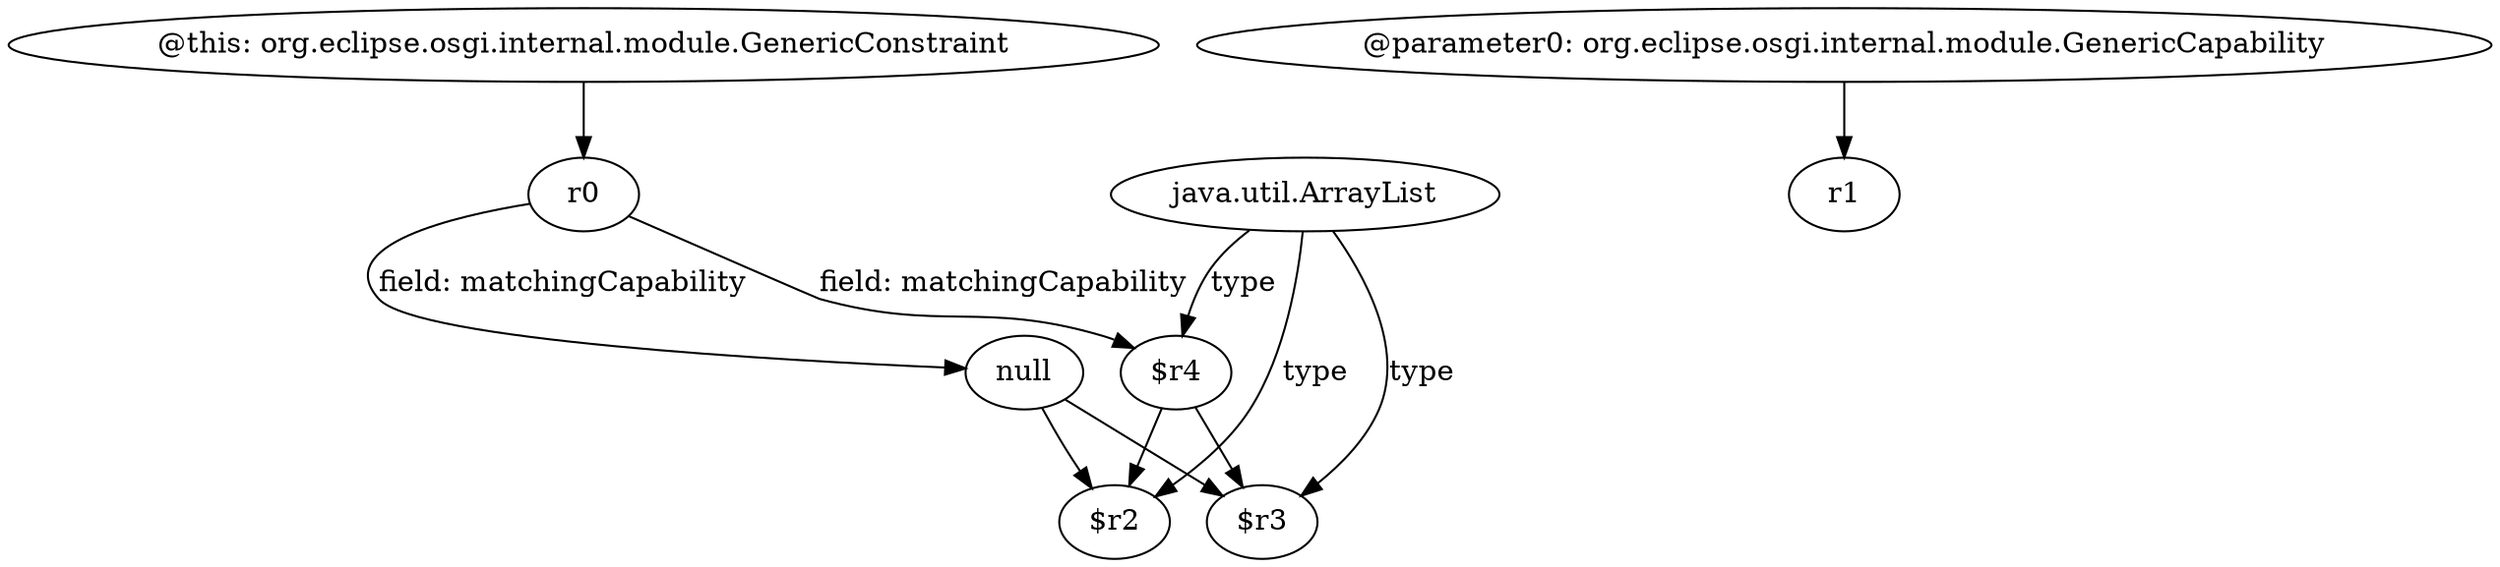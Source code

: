 digraph g {
0[label="$r4"]
1[label="$r3"]
0->1[label=""]
2[label="null"]
2->1[label=""]
3[label="java.util.ArrayList"]
4[label="$r2"]
3->4[label="type"]
3->0[label="type"]
3->1[label="type"]
2->4[label=""]
0->4[label=""]
5[label="r0"]
5->2[label="field: matchingCapability"]
5->0[label="field: matchingCapability"]
6[label="@this: org.eclipse.osgi.internal.module.GenericConstraint"]
6->5[label=""]
7[label="@parameter0: org.eclipse.osgi.internal.module.GenericCapability"]
8[label="r1"]
7->8[label=""]
}